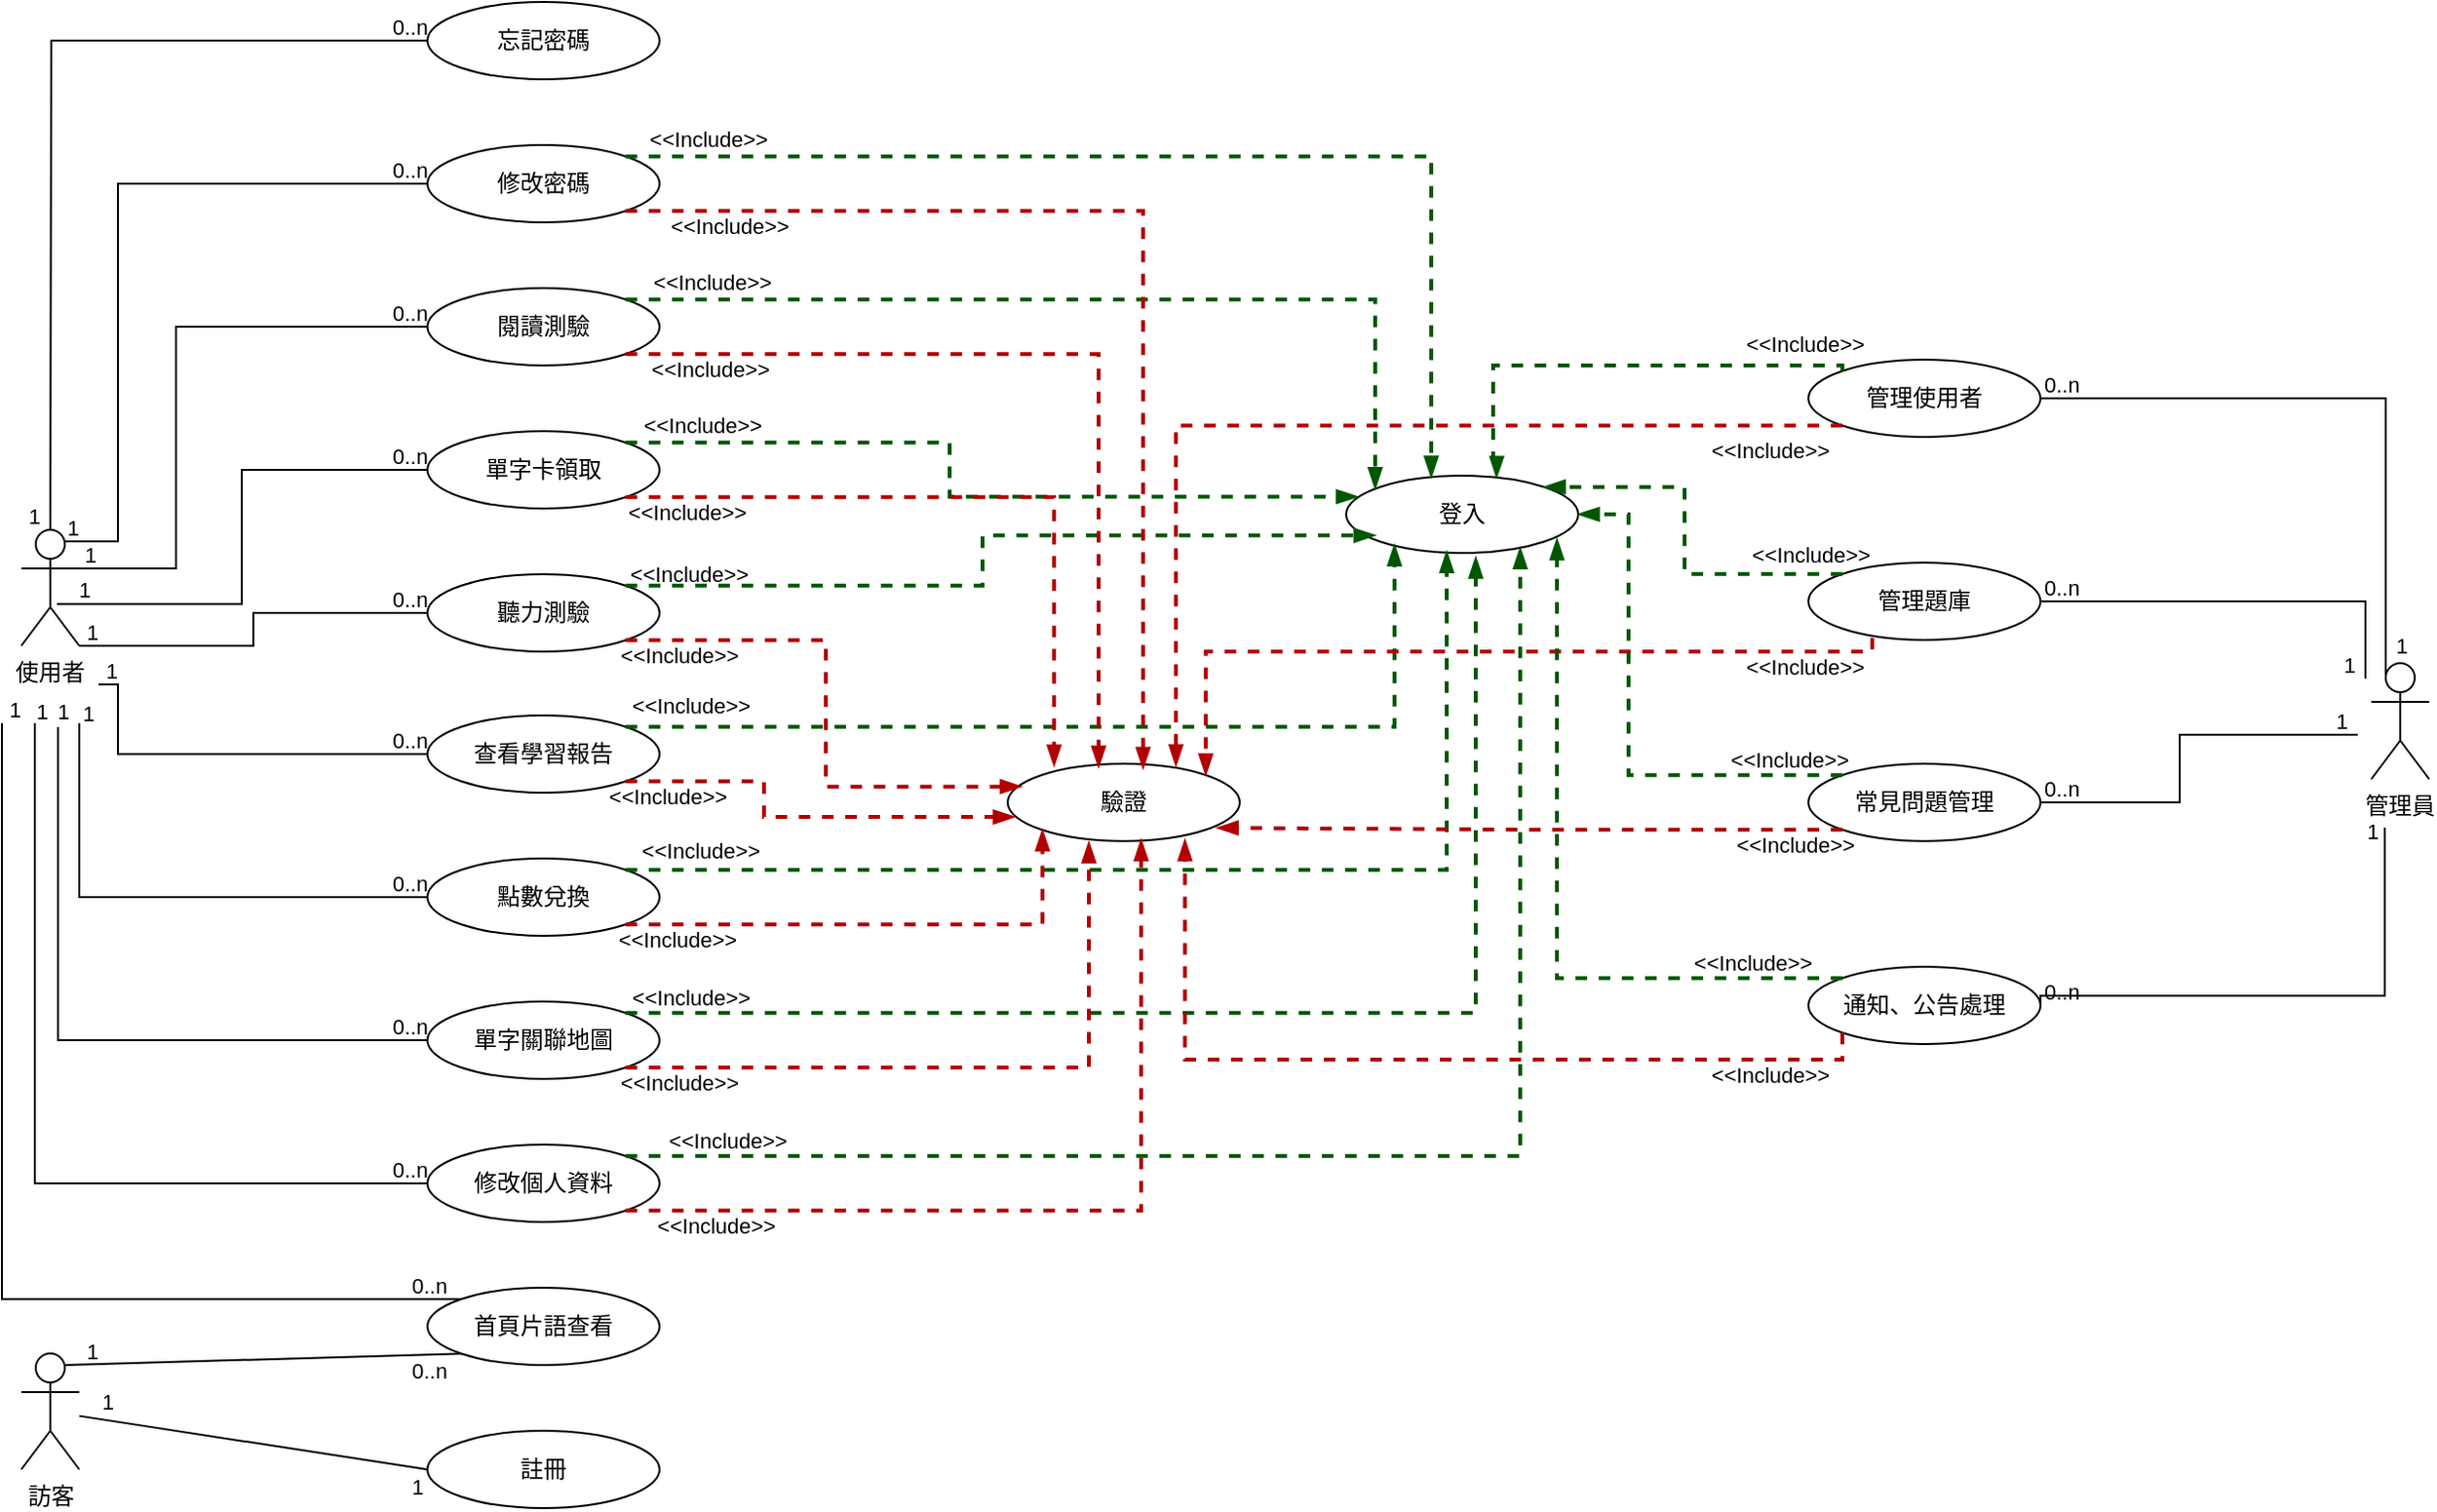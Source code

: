 <mxfile version="26.2.2">
  <diagram name="Use Case Diagram" id="TOEIC_USE_CASE">
    <mxGraphModel dx="40406" dy="23363" grid="0" gridSize="1" guides="1" tooltips="1" connect="1" arrows="1" fold="1" page="0" pageScale="1" pageWidth="827" pageHeight="1169" background="#ffffff" math="0" shadow="0">
      <root>
        <mxCell id="0" />
        <mxCell id="1" parent="0" />
        <mxCell id="e1" style="endArrow=none;" parent="1" edge="1" />
        <mxCell id="e2" style="endArrow=none;" parent="1" edge="1" />
        <mxCell id="e3" style="endArrow=none;" parent="1" edge="1" />
        <mxCell id="e4" style="endArrow=none;" parent="1" edge="1" />
        <mxCell id="e5" style="endArrow=none;" parent="1" edge="1" />
        <mxCell id="e6" style="endArrow=none;" parent="1" edge="1" />
        <mxCell id="e7" style="endArrow=none;" parent="1" edge="1" />
        <mxCell id="e8" style="endArrow=none;" parent="1" edge="1" />
        <mxCell id="e9" style="endArrow=none;" parent="1" edge="1" />
        <mxCell id="e10" style="endArrow=none;" parent="1" edge="1" />
        <mxCell id="e11" style="endArrow=none;" parent="1" edge="1" />
        <mxCell id="Es_Pppde6zORAHawPL5I-13" style="endArrow=none;" parent="1" edge="1" />
        <mxCell id="Es_Pppde6zORAHawPL5I-14" style="endArrow=none;" parent="1" edge="1" />
        <mxCell id="Es_Pppde6zORAHawPL5I-15" style="endArrow=none;" parent="1" edge="1" />
        <mxCell id="Es_Pppde6zORAHawPL5I-16" style="endArrow=none;" parent="1" edge="1" />
        <mxCell id="Es_Pppde6zORAHawPL5I-17" style="endArrow=none;" parent="1" edge="1" />
        <mxCell id="Es_Pppde6zORAHawPL5I-18" style="endArrow=none;" parent="1" edge="1" />
        <mxCell id="Es_Pppde6zORAHawPL5I-19" style="endArrow=none;" parent="1" edge="1" />
        <mxCell id="Es_Pppde6zORAHawPL5I-20" style="endArrow=none;" parent="1" edge="1" />
        <mxCell id="Es_Pppde6zORAHawPL5I-21" style="endArrow=none;" parent="1" edge="1" />
        <mxCell id="Es_Pppde6zORAHawPL5I-22" style="endArrow=none;" parent="1" edge="1" />
        <mxCell id="Es_Pppde6zORAHawPL5I-23" style="endArrow=none;" parent="1" edge="1" />
        <mxCell id="R_YrqIxJv86OX_bvhdCV-13" style="endArrow=none;" parent="1" edge="1" />
        <mxCell id="R_YrqIxJv86OX_bvhdCV-14" style="endArrow=none;" parent="1" edge="1" />
        <mxCell id="R_YrqIxJv86OX_bvhdCV-15" style="endArrow=none;" parent="1" edge="1" />
        <mxCell id="R_YrqIxJv86OX_bvhdCV-16" style="endArrow=none;" parent="1" edge="1" />
        <mxCell id="R_YrqIxJv86OX_bvhdCV-17" style="endArrow=none;" parent="1" edge="1" />
        <mxCell id="R_YrqIxJv86OX_bvhdCV-18" style="endArrow=none;" parent="1" edge="1" />
        <mxCell id="R_YrqIxJv86OX_bvhdCV-19" style="endArrow=none;" parent="1" edge="1" />
        <mxCell id="R_YrqIxJv86OX_bvhdCV-20" style="endArrow=none;" parent="1" edge="1" />
        <mxCell id="R_YrqIxJv86OX_bvhdCV-21" style="endArrow=none;" parent="1" edge="1" />
        <mxCell id="R_YrqIxJv86OX_bvhdCV-22" style="endArrow=none;" parent="1" edge="1" />
        <mxCell id="R_YrqIxJv86OX_bvhdCV-23" style="endArrow=none;" parent="1" edge="1" />
        <mxCell id="R_YrqIxJv86OX_bvhdCV-36" style="endArrow=none;" parent="1" edge="1" />
        <mxCell id="R_YrqIxJv86OX_bvhdCV-37" style="endArrow=none;" parent="1" edge="1" />
        <mxCell id="R_YrqIxJv86OX_bvhdCV-38" style="endArrow=none;" parent="1" edge="1" />
        <mxCell id="R_YrqIxJv86OX_bvhdCV-39" style="endArrow=none;" parent="1" edge="1" />
        <mxCell id="R_YrqIxJv86OX_bvhdCV-40" style="endArrow=none;" parent="1" edge="1" />
        <mxCell id="R_YrqIxJv86OX_bvhdCV-41" style="endArrow=none;" parent="1" edge="1" />
        <mxCell id="R_YrqIxJv86OX_bvhdCV-42" style="endArrow=none;" parent="1" edge="1" />
        <mxCell id="R_YrqIxJv86OX_bvhdCV-43" style="endArrow=none;" parent="1" edge="1" />
        <mxCell id="R_YrqIxJv86OX_bvhdCV-44" style="endArrow=none;" parent="1" edge="1" />
        <mxCell id="R_YrqIxJv86OX_bvhdCV-45" style="endArrow=none;" parent="1" edge="1" />
        <mxCell id="R_YrqIxJv86OX_bvhdCV-46" style="endArrow=none;" parent="1" edge="1" />
        <mxCell id="-FbzT85Cqp1C87Nglcvg-13" style="endArrow=none;" parent="1" edge="1" />
        <mxCell id="-FbzT85Cqp1C87Nglcvg-14" style="endArrow=none;" parent="1" edge="1" />
        <mxCell id="-FbzT85Cqp1C87Nglcvg-15" style="endArrow=none;" parent="1" edge="1" />
        <mxCell id="-FbzT85Cqp1C87Nglcvg-16" style="endArrow=none;" parent="1" edge="1" />
        <mxCell id="-FbzT85Cqp1C87Nglcvg-17" style="endArrow=none;" parent="1" edge="1" />
        <mxCell id="-FbzT85Cqp1C87Nglcvg-18" style="endArrow=none;" parent="1" edge="1" />
        <mxCell id="-FbzT85Cqp1C87Nglcvg-19" style="endArrow=none;" parent="1" edge="1" />
        <mxCell id="-FbzT85Cqp1C87Nglcvg-20" style="endArrow=none;" parent="1" edge="1" />
        <mxCell id="-FbzT85Cqp1C87Nglcvg-21" style="endArrow=none;" parent="1" edge="1" />
        <mxCell id="-FbzT85Cqp1C87Nglcvg-22" style="endArrow=none;" parent="1" edge="1" />
        <mxCell id="-FbzT85Cqp1C87Nglcvg-23" style="endArrow=none;" parent="1" edge="1" />
        <mxCell id="-FbzT85Cqp1C87Nglcvg-36" style="endArrow=none;" parent="1" edge="1" />
        <mxCell id="-FbzT85Cqp1C87Nglcvg-37" style="endArrow=none;" parent="1" edge="1" />
        <mxCell id="-FbzT85Cqp1C87Nglcvg-38" style="endArrow=none;" parent="1" edge="1" />
        <mxCell id="-FbzT85Cqp1C87Nglcvg-39" style="endArrow=none;" parent="1" edge="1" />
        <mxCell id="-FbzT85Cqp1C87Nglcvg-40" style="endArrow=none;" parent="1" edge="1" />
        <mxCell id="-FbzT85Cqp1C87Nglcvg-41" style="endArrow=none;" parent="1" edge="1" />
        <mxCell id="-FbzT85Cqp1C87Nglcvg-42" style="endArrow=none;" parent="1" edge="1" />
        <mxCell id="-FbzT85Cqp1C87Nglcvg-43" style="endArrow=none;" parent="1" edge="1" />
        <mxCell id="-FbzT85Cqp1C87Nglcvg-44" style="endArrow=none;" parent="1" edge="1" />
        <mxCell id="-FbzT85Cqp1C87Nglcvg-45" style="endArrow=none;" parent="1" edge="1" />
        <mxCell id="-FbzT85Cqp1C87Nglcvg-46" style="endArrow=none;" parent="1" edge="1" />
        <mxCell id="-FbzT85Cqp1C87Nglcvg-137" style="endArrow=none;" parent="1" edge="1" />
        <mxCell id="-FbzT85Cqp1C87Nglcvg-138" style="endArrow=none;" parent="1" edge="1" />
        <mxCell id="-FbzT85Cqp1C87Nglcvg-139" style="endArrow=none;" parent="1" edge="1" />
        <mxCell id="-FbzT85Cqp1C87Nglcvg-140" style="endArrow=none;" parent="1" edge="1" />
        <mxCell id="-FbzT85Cqp1C87Nglcvg-141" style="endArrow=none;" parent="1" edge="1" />
        <mxCell id="-FbzT85Cqp1C87Nglcvg-142" style="endArrow=none;" parent="1" edge="1" />
        <mxCell id="-FbzT85Cqp1C87Nglcvg-143" style="endArrow=none;" parent="1" edge="1" />
        <mxCell id="-FbzT85Cqp1C87Nglcvg-144" style="endArrow=none;" parent="1" edge="1" />
        <mxCell id="-FbzT85Cqp1C87Nglcvg-145" style="endArrow=none;" parent="1" edge="1" />
        <mxCell id="-FbzT85Cqp1C87Nglcvg-146" style="endArrow=none;" parent="1" edge="1" />
        <mxCell id="-FbzT85Cqp1C87Nglcvg-147" style="endArrow=none;" parent="1" edge="1" />
        <mxCell id="-FbzT85Cqp1C87Nglcvg-148" value="使用者" style="shape=umlActor;verticalLabelPosition=bottom;verticalAlign=top;" parent="1" vertex="1">
          <mxGeometry x="-10842" y="-5258" width="30" height="60" as="geometry" />
        </mxCell>
        <mxCell id="-FbzT85Cqp1C87Nglcvg-149" value="管理員" style="shape=umlActor;verticalLabelPosition=bottom;verticalAlign=top;" parent="1" vertex="1">
          <mxGeometry x="-9627" y="-5189" width="30" height="60" as="geometry" />
        </mxCell>
        <mxCell id="-FbzT85Cqp1C87Nglcvg-150" value="忘記密碼" style="ellipse;whiteSpace=wrap;html=1;" parent="1" vertex="1">
          <mxGeometry x="-10632" y="-5531" width="120" height="40" as="geometry" />
        </mxCell>
        <mxCell id="-FbzT85Cqp1C87Nglcvg-151" value="修改密碼" style="ellipse;whiteSpace=wrap;html=1;" parent="1" vertex="1">
          <mxGeometry x="-10632" y="-5457" width="120" height="40" as="geometry" />
        </mxCell>
        <mxCell id="-FbzT85Cqp1C87Nglcvg-152" value="閱讀測驗" style="ellipse;whiteSpace=wrap;html=1;" parent="1" vertex="1">
          <mxGeometry x="-10632" y="-5383" width="120" height="40" as="geometry" />
        </mxCell>
        <mxCell id="-FbzT85Cqp1C87Nglcvg-153" value="單字卡領取" style="ellipse;whiteSpace=wrap;html=1;" parent="1" vertex="1">
          <mxGeometry x="-10632" y="-5309" width="120" height="40" as="geometry" />
        </mxCell>
        <mxCell id="-FbzT85Cqp1C87Nglcvg-154" value="聽力測驗" style="ellipse;whiteSpace=wrap;html=1;" parent="1" vertex="1">
          <mxGeometry x="-10632" y="-5235" width="120" height="40" as="geometry" />
        </mxCell>
        <mxCell id="-FbzT85Cqp1C87Nglcvg-155" value="查看學習報告" style="ellipse;whiteSpace=wrap;html=1;" parent="1" vertex="1">
          <mxGeometry x="-10632" y="-5162" width="120" height="40" as="geometry" />
        </mxCell>
        <mxCell id="-FbzT85Cqp1C87Nglcvg-156" value="點數兌換" style="ellipse;whiteSpace=wrap;html=1;" parent="1" vertex="1">
          <mxGeometry x="-10632" y="-5088" width="120" height="40" as="geometry" />
        </mxCell>
        <mxCell id="-FbzT85Cqp1C87Nglcvg-157" value="單字關聯地圖" style="ellipse;whiteSpace=wrap;html=1;" parent="1" vertex="1">
          <mxGeometry x="-10632" y="-5014" width="120" height="40" as="geometry" />
        </mxCell>
        <mxCell id="-FbzT85Cqp1C87Nglcvg-158" value="管理使用者" style="ellipse;whiteSpace=wrap;html=1;" parent="1" vertex="1">
          <mxGeometry x="-9918" y="-5346" width="120" height="40" as="geometry" />
        </mxCell>
        <mxCell id="-FbzT85Cqp1C87Nglcvg-159" value="管理題庫" style="ellipse;whiteSpace=wrap;html=1;" parent="1" vertex="1">
          <mxGeometry x="-9918" y="-5241" width="120" height="40" as="geometry" />
        </mxCell>
        <mxCell id="-FbzT85Cqp1C87Nglcvg-160" style="endArrow=none;" parent="1" source="-FbzT85Cqp1C87Nglcvg-148" target="-FbzT85Cqp1C87Nglcvg-150" edge="1" />
        <mxCell id="-FbzT85Cqp1C87Nglcvg-161" style="endArrow=none;" parent="1" source="-FbzT85Cqp1C87Nglcvg-148" target="-FbzT85Cqp1C87Nglcvg-151" edge="1" />
        <mxCell id="-FbzT85Cqp1C87Nglcvg-162" style="endArrow=none;" parent="1" source="-FbzT85Cqp1C87Nglcvg-148" target="-FbzT85Cqp1C87Nglcvg-152" edge="1" />
        <mxCell id="-FbzT85Cqp1C87Nglcvg-163" style="endArrow=none;" parent="1" source="-FbzT85Cqp1C87Nglcvg-148" target="-FbzT85Cqp1C87Nglcvg-153" edge="1" />
        <mxCell id="-FbzT85Cqp1C87Nglcvg-164" style="endArrow=none;" parent="1" source="-FbzT85Cqp1C87Nglcvg-148" target="-FbzT85Cqp1C87Nglcvg-154" edge="1" />
        <mxCell id="-FbzT85Cqp1C87Nglcvg-165" style="endArrow=none;" parent="1" source="-FbzT85Cqp1C87Nglcvg-148" target="-FbzT85Cqp1C87Nglcvg-155" edge="1" />
        <mxCell id="-FbzT85Cqp1C87Nglcvg-166" style="endArrow=none;" parent="1" source="-FbzT85Cqp1C87Nglcvg-148" target="-FbzT85Cqp1C87Nglcvg-156" edge="1" />
        <mxCell id="-FbzT85Cqp1C87Nglcvg-167" style="endArrow=none;" parent="1" source="-FbzT85Cqp1C87Nglcvg-148" target="-FbzT85Cqp1C87Nglcvg-157" edge="1" />
        <mxCell id="-FbzT85Cqp1C87Nglcvg-168" style="endArrow=none;" parent="1" source="-FbzT85Cqp1C87Nglcvg-149" target="-FbzT85Cqp1C87Nglcvg-151" edge="1" />
        <mxCell id="-FbzT85Cqp1C87Nglcvg-169" style="endArrow=none;" parent="1" source="-FbzT85Cqp1C87Nglcvg-149" target="-FbzT85Cqp1C87Nglcvg-158" edge="1" />
        <mxCell id="-FbzT85Cqp1C87Nglcvg-170" style="endArrow=none;" parent="1" source="-FbzT85Cqp1C87Nglcvg-149" target="-FbzT85Cqp1C87Nglcvg-159" edge="1" />
        <mxCell id="-FbzT85Cqp1C87Nglcvg-171" value="" style="endArrow=none;html=1;endSize=12;startArrow=none;startSize=14;startFill=0;edgeStyle=orthogonalEdgeStyle;rounded=0;entryX=0.5;entryY=0;entryDx=0;entryDy=0;entryPerimeter=0;exitX=0;exitY=0.5;exitDx=0;exitDy=0;align=center;" parent="1" source="-FbzT85Cqp1C87Nglcvg-150" edge="1">
          <mxGeometry relative="1" as="geometry">
            <mxPoint x="-10642" y="-5388" as="sourcePoint" />
            <mxPoint x="-10827" y="-5258" as="targetPoint" />
          </mxGeometry>
        </mxCell>
        <mxCell id="-FbzT85Cqp1C87Nglcvg-172" value="0..n" style="edgeLabel;resizable=0;html=1;align=left;verticalAlign=top;labelBackgroundColor=none;" parent="-FbzT85Cqp1C87Nglcvg-171" connectable="0" vertex="1">
          <mxGeometry x="-1" relative="1" as="geometry">
            <mxPoint x="-20" y="-20" as="offset" />
          </mxGeometry>
        </mxCell>
        <mxCell id="-FbzT85Cqp1C87Nglcvg-173" value="1" style="edgeLabel;resizable=0;html=1;align=right;verticalAlign=top;labelBackgroundColor=none;" parent="-FbzT85Cqp1C87Nglcvg-171" connectable="0" vertex="1">
          <mxGeometry x="1" relative="1" as="geometry">
            <mxPoint x="-5" y="-20" as="offset" />
          </mxGeometry>
        </mxCell>
        <mxCell id="-FbzT85Cqp1C87Nglcvg-174" value="" style="endArrow=none;html=1;endSize=12;startArrow=none;startSize=14;startFill=0;rounded=0;exitX=0;exitY=0.5;exitDx=0;exitDy=0;align=center;entryX=0.75;entryY=0.1;entryDx=0;entryDy=0;entryPerimeter=0;edgeStyle=elbowEdgeStyle;" parent="1" source="-FbzT85Cqp1C87Nglcvg-151" target="-FbzT85Cqp1C87Nglcvg-148" edge="1">
          <mxGeometry relative="1" as="geometry">
            <mxPoint x="-10642" y="-5328" as="sourcePoint" />
            <mxPoint x="-10802" y="-5238" as="targetPoint" />
            <Array as="points">
              <mxPoint x="-10792" y="-5378" />
            </Array>
          </mxGeometry>
        </mxCell>
        <mxCell id="-FbzT85Cqp1C87Nglcvg-175" value="0..n" style="edgeLabel;resizable=0;html=1;align=left;verticalAlign=top;labelBackgroundColor=none;" parent="-FbzT85Cqp1C87Nglcvg-174" connectable="0" vertex="1">
          <mxGeometry x="-1" relative="1" as="geometry">
            <mxPoint x="-20" y="-20" as="offset" />
          </mxGeometry>
        </mxCell>
        <mxCell id="-FbzT85Cqp1C87Nglcvg-176" value="1" style="edgeLabel;resizable=0;html=1;align=right;verticalAlign=top;labelBackgroundColor=none;" parent="-FbzT85Cqp1C87Nglcvg-174" connectable="0" vertex="1">
          <mxGeometry x="1" relative="1" as="geometry">
            <mxPoint x="8" y="-20" as="offset" />
          </mxGeometry>
        </mxCell>
        <mxCell id="-FbzT85Cqp1C87Nglcvg-177" value="" style="endArrow=none;html=1;endSize=12;startArrow=none;startSize=14;startFill=0;edgeStyle=elbowEdgeStyle;rounded=0;exitX=0;exitY=0.5;exitDx=0;exitDy=0;align=center;entryX=1;entryY=0.333;entryDx=0;entryDy=0;entryPerimeter=0;" parent="1" source="-FbzT85Cqp1C87Nglcvg-152" target="-FbzT85Cqp1C87Nglcvg-148" edge="1">
          <mxGeometry relative="1" as="geometry">
            <mxPoint x="-10642" y="-5268" as="sourcePoint" />
            <mxPoint x="-10812" y="-5242" as="targetPoint" />
            <Array as="points">
              <mxPoint x="-10762" y="-5288" />
            </Array>
          </mxGeometry>
        </mxCell>
        <mxCell id="-FbzT85Cqp1C87Nglcvg-178" value="0..n" style="edgeLabel;resizable=0;html=1;align=left;verticalAlign=top;labelBackgroundColor=none;" parent="-FbzT85Cqp1C87Nglcvg-177" connectable="0" vertex="1">
          <mxGeometry x="-1" relative="1" as="geometry">
            <mxPoint x="-20" y="-20" as="offset" />
          </mxGeometry>
        </mxCell>
        <mxCell id="-FbzT85Cqp1C87Nglcvg-179" value="1" style="edgeLabel;resizable=0;html=1;align=right;verticalAlign=top;labelBackgroundColor=none;" parent="-FbzT85Cqp1C87Nglcvg-177" connectable="0" vertex="1">
          <mxGeometry x="1" relative="1" as="geometry">
            <mxPoint x="10" y="-20" as="offset" />
          </mxGeometry>
        </mxCell>
        <mxCell id="-FbzT85Cqp1C87Nglcvg-180" value="" style="endArrow=none;html=1;endSize=12;startArrow=none;startSize=14;startFill=0;rounded=0;exitX=0;exitY=0.5;exitDx=0;exitDy=0;align=center;edgeStyle=elbowEdgeStyle;entryX=0.614;entryY=0.64;entryDx=0;entryDy=0;entryPerimeter=0;" parent="1" source="-FbzT85Cqp1C87Nglcvg-153" target="-FbzT85Cqp1C87Nglcvg-148" edge="1">
          <mxGeometry relative="1" as="geometry">
            <mxPoint x="-10642" y="-5208" as="sourcePoint" />
            <mxPoint x="-10819" y="-5132" as="targetPoint" />
          </mxGeometry>
        </mxCell>
        <mxCell id="-FbzT85Cqp1C87Nglcvg-181" value="0..n" style="edgeLabel;resizable=0;html=1;align=left;verticalAlign=top;labelBackgroundColor=none;" parent="-FbzT85Cqp1C87Nglcvg-180" connectable="0" vertex="1">
          <mxGeometry x="-1" relative="1" as="geometry">
            <mxPoint x="-20" y="-20" as="offset" />
          </mxGeometry>
        </mxCell>
        <mxCell id="-FbzT85Cqp1C87Nglcvg-182" value="1" style="edgeLabel;resizable=0;html=1;align=right;verticalAlign=top;labelBackgroundColor=none;" parent="-FbzT85Cqp1C87Nglcvg-180" connectable="0" vertex="1">
          <mxGeometry x="1" relative="1" as="geometry">
            <mxPoint x="18" y="-20" as="offset" />
          </mxGeometry>
        </mxCell>
        <mxCell id="-FbzT85Cqp1C87Nglcvg-183" value="" style="endArrow=none;html=1;endSize=12;startArrow=none;startSize=14;startFill=0;rounded=0;exitX=0;exitY=0.5;exitDx=0;exitDy=0;align=center;edgeStyle=elbowEdgeStyle;entryX=1;entryY=1;entryDx=0;entryDy=0;entryPerimeter=0;" parent="1" source="-FbzT85Cqp1C87Nglcvg-154" target="-FbzT85Cqp1C87Nglcvg-148" edge="1">
          <mxGeometry relative="1" as="geometry">
            <mxPoint x="-10642" y="-5148" as="sourcePoint" />
            <mxPoint x="-10812" y="-5147" as="targetPoint" />
          </mxGeometry>
        </mxCell>
        <mxCell id="-FbzT85Cqp1C87Nglcvg-184" value="0..n" style="edgeLabel;resizable=0;html=1;align=left;verticalAlign=top;labelBackgroundColor=none;" parent="-FbzT85Cqp1C87Nglcvg-183" connectable="0" vertex="1">
          <mxGeometry x="-1" relative="1" as="geometry">
            <mxPoint x="-20" y="-20" as="offset" />
          </mxGeometry>
        </mxCell>
        <mxCell id="-FbzT85Cqp1C87Nglcvg-185" value="1" style="edgeLabel;resizable=0;html=1;align=right;verticalAlign=top;labelBackgroundColor=none;" parent="-FbzT85Cqp1C87Nglcvg-183" connectable="0" vertex="1">
          <mxGeometry x="1" relative="1" as="geometry">
            <mxPoint x="10" y="-20" as="offset" />
          </mxGeometry>
        </mxCell>
        <mxCell id="-FbzT85Cqp1C87Nglcvg-186" value="" style="endArrow=none;html=1;endSize=12;startArrow=none;startSize=14;startFill=0;rounded=0;align=center;edgeStyle=elbowEdgeStyle;exitX=0;exitY=0.5;exitDx=0;exitDy=0;" parent="1" source="-FbzT85Cqp1C87Nglcvg-155" edge="1">
          <mxGeometry relative="1" as="geometry">
            <mxPoint x="-10632" y="-5127.98" as="sourcePoint" />
            <mxPoint x="-10802" y="-5178" as="targetPoint" />
            <Array as="points">
              <mxPoint x="-10792" y="-5168" />
            </Array>
          </mxGeometry>
        </mxCell>
        <mxCell id="-FbzT85Cqp1C87Nglcvg-187" value="0..n" style="edgeLabel;resizable=0;html=1;align=left;verticalAlign=top;labelBackgroundColor=none;" parent="-FbzT85Cqp1C87Nglcvg-186" connectable="0" vertex="1">
          <mxGeometry x="-1" relative="1" as="geometry">
            <mxPoint x="-20" y="-20" as="offset" />
          </mxGeometry>
        </mxCell>
        <mxCell id="-FbzT85Cqp1C87Nglcvg-188" value="1" style="edgeLabel;resizable=0;html=1;align=right;verticalAlign=top;labelBackgroundColor=none;" parent="-FbzT85Cqp1C87Nglcvg-186" connectable="0" vertex="1">
          <mxGeometry x="1" relative="1" as="geometry">
            <mxPoint x="10" y="-20" as="offset" />
          </mxGeometry>
        </mxCell>
        <mxCell id="-FbzT85Cqp1C87Nglcvg-189" value="" style="endArrow=none;html=1;endSize=12;startArrow=none;startSize=14;startFill=0;rounded=0;align=center;edgeStyle=elbowEdgeStyle;exitX=0;exitY=0.5;exitDx=0;exitDy=0;" parent="1" source="-FbzT85Cqp1C87Nglcvg-156" edge="1">
          <mxGeometry relative="1" as="geometry">
            <mxPoint x="-10632" y="-5078" as="sourcePoint" />
            <mxPoint x="-10812" y="-5158" as="targetPoint" />
            <Array as="points">
              <mxPoint x="-10812" y="-5118" />
              <mxPoint x="-10802" y="-5118" />
            </Array>
          </mxGeometry>
        </mxCell>
        <mxCell id="-FbzT85Cqp1C87Nglcvg-190" value="0..n" style="edgeLabel;resizable=0;html=1;align=left;verticalAlign=top;labelBackgroundColor=none;" parent="-FbzT85Cqp1C87Nglcvg-189" connectable="0" vertex="1">
          <mxGeometry x="-1" relative="1" as="geometry">
            <mxPoint x="-20" y="-20" as="offset" />
          </mxGeometry>
        </mxCell>
        <mxCell id="-FbzT85Cqp1C87Nglcvg-191" value="1" style="edgeLabel;resizable=0;html=1;align=right;verticalAlign=top;labelBackgroundColor=none;" parent="-FbzT85Cqp1C87Nglcvg-189" connectable="0" vertex="1">
          <mxGeometry x="1" relative="1" as="geometry">
            <mxPoint x="8" y="-18" as="offset" />
          </mxGeometry>
        </mxCell>
        <mxCell id="-FbzT85Cqp1C87Nglcvg-192" value="" style="endArrow=none;html=1;endSize=12;startArrow=none;startSize=14;startFill=0;rounded=0;align=center;edgeStyle=elbowEdgeStyle;exitX=0;exitY=0.5;exitDx=0;exitDy=0;" parent="1" source="-FbzT85Cqp1C87Nglcvg-157" edge="1">
          <mxGeometry relative="1" as="geometry">
            <mxPoint x="-10632" y="-5018" as="sourcePoint" />
            <mxPoint x="-10823" y="-5156" as="targetPoint" />
            <Array as="points">
              <mxPoint x="-10823" y="-4995" />
            </Array>
          </mxGeometry>
        </mxCell>
        <mxCell id="-FbzT85Cqp1C87Nglcvg-193" value="0..n" style="edgeLabel;resizable=0;html=1;align=left;verticalAlign=top;labelBackgroundColor=none;" parent="-FbzT85Cqp1C87Nglcvg-192" connectable="0" vertex="1">
          <mxGeometry x="-1" relative="1" as="geometry">
            <mxPoint x="-20" y="-20" as="offset" />
          </mxGeometry>
        </mxCell>
        <mxCell id="-FbzT85Cqp1C87Nglcvg-194" value="1" style="edgeLabel;resizable=0;html=1;align=right;verticalAlign=top;labelBackgroundColor=none;" parent="-FbzT85Cqp1C87Nglcvg-192" connectable="0" vertex="1">
          <mxGeometry x="1" relative="1" as="geometry">
            <mxPoint x="6" y="-21" as="offset" />
          </mxGeometry>
        </mxCell>
        <mxCell id="-FbzT85Cqp1C87Nglcvg-195" value="訪客" style="shape=umlActor;verticalLabelPosition=bottom;verticalAlign=top;html=1;outlineConnect=0;" parent="1" vertex="1">
          <mxGeometry x="-10842" y="-4832" width="30" height="60" as="geometry" />
        </mxCell>
        <mxCell id="-FbzT85Cqp1C87Nglcvg-196" value="首頁片語查看" style="ellipse;whiteSpace=wrap;html=1;" parent="1" vertex="1">
          <mxGeometry x="-10632" y="-4866" width="120" height="40" as="geometry" />
        </mxCell>
        <mxCell id="-FbzT85Cqp1C87Nglcvg-197" value="" style="endArrow=none;html=1;endSize=12;startArrow=none;startSize=14;startFill=0;rounded=0;exitX=0;exitY=1;exitDx=0;exitDy=0;align=center;entryX=0.75;entryY=0.1;entryDx=0;entryDy=0;entryPerimeter=0;" parent="1" source="-FbzT85Cqp1C87Nglcvg-196" target="-FbzT85Cqp1C87Nglcvg-195" edge="1">
          <mxGeometry relative="1" as="geometry">
            <mxPoint x="-10632" y="-4958" as="sourcePoint" />
            <mxPoint x="-10824" y="-4920" as="targetPoint" />
          </mxGeometry>
        </mxCell>
        <mxCell id="-FbzT85Cqp1C87Nglcvg-198" value="0..n" style="edgeLabel;resizable=0;html=1;align=left;verticalAlign=top;labelBackgroundColor=none;" parent="-FbzT85Cqp1C87Nglcvg-197" connectable="0" vertex="1">
          <mxGeometry x="-1" relative="1" as="geometry">
            <mxPoint x="-28" y="-4" as="offset" />
          </mxGeometry>
        </mxCell>
        <mxCell id="-FbzT85Cqp1C87Nglcvg-199" value="1" style="edgeLabel;resizable=0;html=1;align=right;verticalAlign=top;labelBackgroundColor=none;" parent="-FbzT85Cqp1C87Nglcvg-197" connectable="0" vertex="1">
          <mxGeometry x="1" relative="1" as="geometry">
            <mxPoint x="18" y="-20" as="offset" />
          </mxGeometry>
        </mxCell>
        <mxCell id="-FbzT85Cqp1C87Nglcvg-200" value="註冊" style="ellipse;whiteSpace=wrap;html=1;" parent="1" vertex="1">
          <mxGeometry x="-10632" y="-4792" width="120" height="40" as="geometry" />
        </mxCell>
        <mxCell id="-FbzT85Cqp1C87Nglcvg-201" value="" style="endArrow=none;html=1;endSize=12;startArrow=none;startSize=14;startFill=0;rounded=0;align=center;edgeStyle=elbowEdgeStyle;exitX=0;exitY=0;exitDx=0;exitDy=0;" parent="1" source="-FbzT85Cqp1C87Nglcvg-196" edge="1">
          <mxGeometry relative="1" as="geometry">
            <mxPoint x="-10632" y="-4998" as="sourcePoint" />
            <mxPoint x="-10852" y="-5158" as="targetPoint" />
            <Array as="points">
              <mxPoint x="-10852" y="-4998" />
            </Array>
          </mxGeometry>
        </mxCell>
        <mxCell id="-FbzT85Cqp1C87Nglcvg-202" value="0..n" style="edgeLabel;resizable=0;html=1;align=left;verticalAlign=top;labelBackgroundColor=none;" parent="-FbzT85Cqp1C87Nglcvg-201" connectable="0" vertex="1">
          <mxGeometry x="-1" relative="1" as="geometry">
            <mxPoint x="-28" y="-20" as="offset" />
          </mxGeometry>
        </mxCell>
        <mxCell id="-FbzT85Cqp1C87Nglcvg-203" value="1" style="edgeLabel;resizable=0;html=1;align=right;verticalAlign=top;labelBackgroundColor=none;" parent="-FbzT85Cqp1C87Nglcvg-201" connectable="0" vertex="1">
          <mxGeometry x="1" relative="1" as="geometry">
            <mxPoint x="10" y="-20" as="offset" />
          </mxGeometry>
        </mxCell>
        <mxCell id="-FbzT85Cqp1C87Nglcvg-204" value="" style="endArrow=none;html=1;endSize=12;startArrow=none;startSize=14;startFill=0;rounded=0;exitX=0;exitY=0.5;exitDx=0;exitDy=0;align=center;" parent="1" source="-FbzT85Cqp1C87Nglcvg-200" target="-FbzT85Cqp1C87Nglcvg-195" edge="1">
          <mxGeometry relative="1" as="geometry">
            <mxPoint x="-10616" y="-4858" as="sourcePoint" />
            <mxPoint x="-10822" y="-4845" as="targetPoint" />
          </mxGeometry>
        </mxCell>
        <mxCell id="-FbzT85Cqp1C87Nglcvg-205" value="1" style="edgeLabel;resizable=0;html=1;align=left;verticalAlign=top;labelBackgroundColor=none;" parent="-FbzT85Cqp1C87Nglcvg-204" connectable="0" vertex="1">
          <mxGeometry x="-1" relative="1" as="geometry">
            <mxPoint x="-10" y="-4" as="offset" />
          </mxGeometry>
        </mxCell>
        <mxCell id="-FbzT85Cqp1C87Nglcvg-206" value="1" style="edgeLabel;resizable=0;html=1;align=right;verticalAlign=top;labelBackgroundColor=none;" parent="-FbzT85Cqp1C87Nglcvg-204" connectable="0" vertex="1">
          <mxGeometry x="1" relative="1" as="geometry">
            <mxPoint x="18" y="-20" as="offset" />
          </mxGeometry>
        </mxCell>
        <mxCell id="-FbzT85Cqp1C87Nglcvg-207" value="" style="endArrow=none;html=1;endSize=12;startArrow=none;startSize=14;startFill=0;edgeStyle=orthogonalEdgeStyle;rounded=0;align=center;entryX=0.25;entryY=0.1;entryDx=0;entryDy=0;entryPerimeter=0;" parent="1" source="-FbzT85Cqp1C87Nglcvg-158" target="-FbzT85Cqp1C87Nglcvg-149" edge="1">
          <mxGeometry relative="1" as="geometry">
            <mxPoint x="-9698" y="-5375" as="sourcePoint" />
            <mxPoint x="-9893" y="-5185" as="targetPoint" />
          </mxGeometry>
        </mxCell>
        <mxCell id="-FbzT85Cqp1C87Nglcvg-208" value="0..n" style="edgeLabel;resizable=0;html=1;align=left;verticalAlign=top;labelBackgroundColor=none;" parent="-FbzT85Cqp1C87Nglcvg-207" connectable="0" vertex="1">
          <mxGeometry x="-1" relative="1" as="geometry">
            <mxPoint y="-20" as="offset" />
          </mxGeometry>
        </mxCell>
        <mxCell id="-FbzT85Cqp1C87Nglcvg-209" value="1" style="edgeLabel;resizable=0;html=1;align=right;verticalAlign=top;labelBackgroundColor=none;" parent="-FbzT85Cqp1C87Nglcvg-207" connectable="0" vertex="1">
          <mxGeometry x="1" relative="1" as="geometry">
            <mxPoint x="12" y="-28" as="offset" />
          </mxGeometry>
        </mxCell>
        <mxCell id="-FbzT85Cqp1C87Nglcvg-210" value="" style="endArrow=none;html=1;endSize=12;startArrow=none;startSize=14;startFill=0;edgeStyle=orthogonalEdgeStyle;rounded=0;align=center;exitX=1;exitY=0.5;exitDx=0;exitDy=0;" parent="1" source="-FbzT85Cqp1C87Nglcvg-159" edge="1">
          <mxGeometry relative="1" as="geometry">
            <mxPoint x="-9818" y="-5148" as="sourcePoint" />
            <mxPoint x="-9630" y="-5181" as="targetPoint" />
            <Array as="points">
              <mxPoint x="-9630" y="-5221" />
            </Array>
          </mxGeometry>
        </mxCell>
        <mxCell id="-FbzT85Cqp1C87Nglcvg-211" value="0..n" style="edgeLabel;resizable=0;html=1;align=left;verticalAlign=top;labelBackgroundColor=none;" parent="-FbzT85Cqp1C87Nglcvg-210" connectable="0" vertex="1">
          <mxGeometry x="-1" relative="1" as="geometry">
            <mxPoint y="-20" as="offset" />
          </mxGeometry>
        </mxCell>
        <mxCell id="-FbzT85Cqp1C87Nglcvg-212" value="1" style="edgeLabel;resizable=0;html=1;align=right;verticalAlign=top;labelBackgroundColor=none;" parent="-FbzT85Cqp1C87Nglcvg-210" connectable="0" vertex="1">
          <mxGeometry x="1" relative="1" as="geometry">
            <mxPoint x="-5" y="-20" as="offset" />
          </mxGeometry>
        </mxCell>
        <mxCell id="-FbzT85Cqp1C87Nglcvg-213" value="登入" style="ellipse;whiteSpace=wrap;html=1;" parent="1" vertex="1">
          <mxGeometry x="-10157" y="-5286" width="120" height="40" as="geometry" />
        </mxCell>
        <mxCell id="-FbzT85Cqp1C87Nglcvg-214" value="驗證" style="ellipse;whiteSpace=wrap;html=1;" parent="1" vertex="1">
          <mxGeometry x="-10332" y="-5137" width="120" height="40" as="geometry" />
        </mxCell>
        <mxCell id="-FbzT85Cqp1C87Nglcvg-215" value="" style="endArrow=blockThin;dashed=1;html=1;rounded=0;exitX=1;exitY=0;exitDx=0;exitDy=0;entryX=0.36;entryY=0.021;entryDx=0;entryDy=0;edgeStyle=elbowEdgeStyle;fillColor=#008a00;strokeColor=#005700;strokeWidth=2;endFill=1;entryPerimeter=0;" parent="1" source="-FbzT85Cqp1C87Nglcvg-151" target="-FbzT85Cqp1C87Nglcvg-213" edge="1">
          <mxGeometry width="50" height="50" relative="1" as="geometry">
            <mxPoint x="-10512" y="-5382" as="sourcePoint" />
            <mxPoint x="-10123" y="-5215" as="targetPoint" />
            <Array as="points">
              <mxPoint x="-10113" y="-5358" />
            </Array>
          </mxGeometry>
        </mxCell>
        <mxCell id="-FbzT85Cqp1C87Nglcvg-216" value="&amp;lt;&amp;lt;Include&amp;gt;&amp;gt;" style="edgeLabel;html=1;align=center;verticalAlign=middle;resizable=0;points=[];labelBackgroundColor=none;" parent="-FbzT85Cqp1C87Nglcvg-215" vertex="1" connectable="0">
          <mxGeometry x="-0.629" y="6" relative="1" as="geometry">
            <mxPoint x="-66" y="-3" as="offset" />
          </mxGeometry>
        </mxCell>
        <mxCell id="-FbzT85Cqp1C87Nglcvg-217" value="" style="endArrow=blockThin;dashed=1;html=1;rounded=0;exitX=1;exitY=0;exitDx=0;exitDy=0;edgeStyle=elbowEdgeStyle;fillColor=#008a00;strokeColor=#005700;strokeWidth=2;endFill=1;" parent="1" source="-FbzT85Cqp1C87Nglcvg-152" target="-FbzT85Cqp1C87Nglcvg-213" edge="1">
          <mxGeometry width="50" height="50" relative="1" as="geometry">
            <mxPoint x="-10512" y="-5318" as="sourcePoint" />
            <mxPoint x="-10144" y="-5283" as="targetPoint" />
            <Array as="points">
              <mxPoint x="-10142" y="-5318" />
            </Array>
          </mxGeometry>
        </mxCell>
        <mxCell id="-FbzT85Cqp1C87Nglcvg-218" value="&amp;lt;&amp;lt;Include&amp;gt;&amp;gt;" style="edgeLabel;html=1;align=center;verticalAlign=middle;resizable=0;points=[];labelBackgroundColor=none;" parent="-FbzT85Cqp1C87Nglcvg-217" vertex="1" connectable="0">
          <mxGeometry x="-0.629" y="6" relative="1" as="geometry">
            <mxPoint x="-46" y="-3" as="offset" />
          </mxGeometry>
        </mxCell>
        <mxCell id="-FbzT85Cqp1C87Nglcvg-219" value="" style="endArrow=blockThin;dashed=1;html=1;rounded=0;exitX=1;exitY=0;exitDx=0;exitDy=0;entryX=0.049;entryY=0.272;entryDx=0;entryDy=0;edgeStyle=elbowEdgeStyle;fillColor=#008a00;strokeColor=#005700;strokeWidth=2;endFill=1;entryPerimeter=0;" parent="1" source="-FbzT85Cqp1C87Nglcvg-153" target="-FbzT85Cqp1C87Nglcvg-213" edge="1">
          <mxGeometry width="50" height="50" relative="1" as="geometry">
            <mxPoint x="-10512" y="-5258" as="sourcePoint" />
            <mxPoint x="-10123" y="-5091" as="targetPoint" />
            <Array as="points">
              <mxPoint x="-10362" y="-5278" />
            </Array>
          </mxGeometry>
        </mxCell>
        <mxCell id="-FbzT85Cqp1C87Nglcvg-220" value="&amp;lt;&amp;lt;Include&amp;gt;&amp;gt;" style="edgeLabel;html=1;align=center;verticalAlign=middle;resizable=0;points=[];labelBackgroundColor=none;" parent="-FbzT85Cqp1C87Nglcvg-219" vertex="1" connectable="0">
          <mxGeometry x="-0.629" y="6" relative="1" as="geometry">
            <mxPoint x="-36" y="-3" as="offset" />
          </mxGeometry>
        </mxCell>
        <mxCell id="-FbzT85Cqp1C87Nglcvg-221" value="" style="endArrow=blockThin;dashed=1;html=1;rounded=0;exitX=1;exitY=0;exitDx=0;exitDy=0;entryX=0.125;entryY=0.773;entryDx=0;entryDy=0;edgeStyle=elbowEdgeStyle;fillColor=#008a00;strokeColor=#005700;strokeWidth=2;endFill=1;entryPerimeter=0;" parent="1" source="-FbzT85Cqp1C87Nglcvg-154" target="-FbzT85Cqp1C87Nglcvg-213" edge="1">
          <mxGeometry width="50" height="50" relative="1" as="geometry">
            <mxPoint x="-10502" y="-5190.5" as="sourcePoint" />
            <mxPoint x="-10131" y="-5199.5" as="targetPoint" />
            <Array as="points">
              <mxPoint x="-10345" y="-5227" />
            </Array>
          </mxGeometry>
        </mxCell>
        <mxCell id="-FbzT85Cqp1C87Nglcvg-222" value="&amp;lt;&amp;lt;Include&amp;gt;&amp;gt;" style="edgeLabel;html=1;align=center;verticalAlign=middle;resizable=0;points=[];labelBackgroundColor=none;" parent="-FbzT85Cqp1C87Nglcvg-221" vertex="1" connectable="0">
          <mxGeometry x="-0.629" y="6" relative="1" as="geometry">
            <mxPoint x="-44" as="offset" />
          </mxGeometry>
        </mxCell>
        <mxCell id="-FbzT85Cqp1C87Nglcvg-223" value="" style="endArrow=blockThin;dashed=1;html=1;rounded=0;exitX=1;exitY=0;exitDx=0;exitDy=0;edgeStyle=elbowEdgeStyle;fillColor=#008a00;strokeColor=#005700;strokeWidth=2;endFill=1;entryX=0.21;entryY=0.893;entryDx=0;entryDy=0;entryPerimeter=0;" parent="1" source="-FbzT85Cqp1C87Nglcvg-155" target="-FbzT85Cqp1C87Nglcvg-213" edge="1">
          <mxGeometry width="50" height="50" relative="1" as="geometry">
            <mxPoint x="-10512" y="-5126.5" as="sourcePoint" />
            <mxPoint x="-10132" y="-5258" as="targetPoint" />
            <Array as="points">
              <mxPoint x="-10132" y="-5198" />
              <mxPoint x="-10202" y="-5258" />
            </Array>
          </mxGeometry>
        </mxCell>
        <mxCell id="-FbzT85Cqp1C87Nglcvg-224" value="&amp;lt;&amp;lt;Include&amp;gt;&amp;gt;" style="edgeLabel;html=1;align=center;verticalAlign=middle;resizable=0;points=[];labelBackgroundColor=none;" parent="-FbzT85Cqp1C87Nglcvg-223" vertex="1" connectable="0">
          <mxGeometry x="-0.629" y="6" relative="1" as="geometry">
            <mxPoint x="-58" y="-5" as="offset" />
          </mxGeometry>
        </mxCell>
        <mxCell id="-FbzT85Cqp1C87Nglcvg-225" value="" style="endArrow=blockThin;dashed=1;html=1;rounded=0;exitX=1;exitY=0;exitDx=0;exitDy=0;entryX=0.44;entryY=0.981;entryDx=0;entryDy=0;edgeStyle=elbowEdgeStyle;fillColor=#008a00;strokeColor=#005700;strokeWidth=2;endFill=1;entryPerimeter=0;" parent="1" source="-FbzT85Cqp1C87Nglcvg-156" target="-FbzT85Cqp1C87Nglcvg-213" edge="1">
          <mxGeometry width="50" height="50" relative="1" as="geometry">
            <mxPoint x="-10512" y="-5056" as="sourcePoint" />
            <mxPoint x="-10141" y="-5065" as="targetPoint" />
            <Array as="points">
              <mxPoint x="-10105" y="-5158" />
            </Array>
          </mxGeometry>
        </mxCell>
        <mxCell id="-FbzT85Cqp1C87Nglcvg-226" value="&amp;lt;&amp;lt;Include&amp;gt;&amp;gt;" style="edgeLabel;html=1;align=center;verticalAlign=middle;resizable=0;points=[];labelBackgroundColor=none;" parent="-FbzT85Cqp1C87Nglcvg-225" vertex="1" connectable="0">
          <mxGeometry x="-0.629" y="6" relative="1" as="geometry">
            <mxPoint x="-71" y="-4" as="offset" />
          </mxGeometry>
        </mxCell>
        <mxCell id="-FbzT85Cqp1C87Nglcvg-227" value="" style="endArrow=blockThin;dashed=1;html=1;rounded=0;exitX=1;exitY=0;exitDx=0;exitDy=0;edgeStyle=elbowEdgeStyle;fillColor=#008a00;strokeColor=#005700;strokeWidth=2;endFill=1;entryX=0.562;entryY=1.053;entryDx=0;entryDy=0;entryPerimeter=0;" parent="1" source="-FbzT85Cqp1C87Nglcvg-157" target="-FbzT85Cqp1C87Nglcvg-213" edge="1">
          <mxGeometry width="50" height="50" relative="1" as="geometry">
            <mxPoint x="-10490" y="-4989" as="sourcePoint" />
            <mxPoint x="-10090" y="-5261" as="targetPoint" />
            <Array as="points">
              <mxPoint x="-10090" y="-5128" />
            </Array>
          </mxGeometry>
        </mxCell>
        <mxCell id="-FbzT85Cqp1C87Nglcvg-228" value="&amp;lt;&amp;lt;Include&amp;gt;&amp;gt;" style="edgeLabel;html=1;align=center;verticalAlign=middle;resizable=0;points=[];labelBackgroundColor=none;" parent="-FbzT85Cqp1C87Nglcvg-227" vertex="1" connectable="0">
          <mxGeometry x="-0.629" y="6" relative="1" as="geometry">
            <mxPoint x="-92" y="-2" as="offset" />
          </mxGeometry>
        </mxCell>
        <mxCell id="-FbzT85Cqp1C87Nglcvg-229" value="" style="endArrow=blockThin;dashed=1;html=1;rounded=0;exitX=0;exitY=0;exitDx=0;exitDy=0;entryX=0.648;entryY=0.025;entryDx=0;entryDy=0;edgeStyle=orthogonalEdgeStyle;fillColor=#008a00;strokeColor=#005700;strokeWidth=2;endFill=1;entryPerimeter=0;elbow=vertical;" parent="1" source="-FbzT85Cqp1C87Nglcvg-158" target="-FbzT85Cqp1C87Nglcvg-213" edge="1">
          <mxGeometry width="50" height="50" relative="1" as="geometry">
            <mxPoint x="-10066" y="-5400" as="sourcePoint" />
            <mxPoint x="-9695" y="-5409" as="targetPoint" />
            <Array as="points">
              <mxPoint x="-9900" y="-5343" />
              <mxPoint x="-10081" y="-5343" />
              <mxPoint x="-10081" y="-5289" />
              <mxPoint x="-10079" y="-5289" />
            </Array>
          </mxGeometry>
        </mxCell>
        <mxCell id="-FbzT85Cqp1C87Nglcvg-230" value="&amp;lt;&amp;lt;Include&amp;gt;&amp;gt;" style="edgeLabel;html=1;align=center;verticalAlign=middle;resizable=0;points=[];labelBackgroundColor=none;" parent="-FbzT85Cqp1C87Nglcvg-229" vertex="1" connectable="0">
          <mxGeometry x="-0.629" y="6" relative="1" as="geometry">
            <mxPoint x="22" y="-17" as="offset" />
          </mxGeometry>
        </mxCell>
        <mxCell id="-FbzT85Cqp1C87Nglcvg-231" value="" style="endArrow=blockThin;dashed=1;html=1;rounded=0;exitX=0;exitY=0;exitDx=0;exitDy=0;entryX=1;entryY=0;entryDx=0;entryDy=0;edgeStyle=elbowEdgeStyle;fillColor=#008a00;strokeColor=#005700;strokeWidth=2;endFill=1;" parent="1" source="-FbzT85Cqp1C87Nglcvg-159" target="-FbzT85Cqp1C87Nglcvg-213" edge="1">
          <mxGeometry width="50" height="50" relative="1" as="geometry">
            <mxPoint x="-10203" y="-5186" as="sourcePoint" />
            <mxPoint x="-9832" y="-5195" as="targetPoint" />
            <Array as="points">
              <mxPoint x="-9982" y="-5269" />
            </Array>
          </mxGeometry>
        </mxCell>
        <mxCell id="-FbzT85Cqp1C87Nglcvg-232" value="&amp;lt;&amp;lt;Include&amp;gt;&amp;gt;" style="edgeLabel;html=1;align=center;verticalAlign=middle;resizable=0;points=[];labelBackgroundColor=none;" parent="-FbzT85Cqp1C87Nglcvg-231" vertex="1" connectable="0">
          <mxGeometry x="-0.629" y="6" relative="1" as="geometry">
            <mxPoint x="20" y="-16" as="offset" />
          </mxGeometry>
        </mxCell>
        <mxCell id="-FbzT85Cqp1C87Nglcvg-233" value="" style="endArrow=blockThin;dashed=1;html=1;rounded=0;exitX=1;exitY=1;exitDx=0;exitDy=0;entryX=0.586;entryY=0.063;entryDx=0;entryDy=0;edgeStyle=elbowEdgeStyle;fillColor=#e51400;strokeColor=#B20000;strokeWidth=2;endFill=1;entryPerimeter=0;" parent="1" source="-FbzT85Cqp1C87Nglcvg-151" target="-FbzT85Cqp1C87Nglcvg-214" edge="1">
          <mxGeometry width="50" height="50" relative="1" as="geometry">
            <mxPoint x="-10507" y="-5365" as="sourcePoint" />
            <mxPoint x="-10090" y="-5266" as="targetPoint" />
            <Array as="points">
              <mxPoint x="-10262" y="-5250" />
            </Array>
          </mxGeometry>
        </mxCell>
        <mxCell id="-FbzT85Cqp1C87Nglcvg-234" value="&amp;lt;&amp;lt;Include&amp;gt;&amp;gt;" style="edgeLabel;html=1;align=center;verticalAlign=middle;resizable=0;points=[];labelBackgroundColor=none;" parent="-FbzT85Cqp1C87Nglcvg-233" vertex="1" connectable="0">
          <mxGeometry x="-0.629" y="6" relative="1" as="geometry">
            <mxPoint x="-50" y="14" as="offset" />
          </mxGeometry>
        </mxCell>
        <mxCell id="-FbzT85Cqp1C87Nglcvg-235" value="" style="endArrow=blockThin;dashed=1;html=1;rounded=0;exitX=1;exitY=1;exitDx=0;exitDy=0;entryX=0.392;entryY=0.046;entryDx=0;entryDy=0;edgeStyle=elbowEdgeStyle;fillColor=#e51400;strokeColor=#B20000;strokeWidth=2;endFill=1;entryPerimeter=0;" parent="1" source="-FbzT85Cqp1C87Nglcvg-152" target="-FbzT85Cqp1C87Nglcvg-214" edge="1">
          <mxGeometry width="50" height="50" relative="1" as="geometry">
            <mxPoint x="-10495" y="-5308" as="sourcePoint" />
            <mxPoint x="-10280" y="-5071" as="targetPoint" />
            <Array as="points">
              <mxPoint x="-10285" y="-5224" />
            </Array>
          </mxGeometry>
        </mxCell>
        <mxCell id="-FbzT85Cqp1C87Nglcvg-236" value="&amp;lt;&amp;lt;Include&amp;gt;&amp;gt;" style="edgeLabel;html=1;align=center;verticalAlign=middle;resizable=0;points=[];labelBackgroundColor=none;" parent="-FbzT85Cqp1C87Nglcvg-235" vertex="1" connectable="0">
          <mxGeometry x="-0.629" y="6" relative="1" as="geometry">
            <mxPoint x="-42" y="14" as="offset" />
          </mxGeometry>
        </mxCell>
        <mxCell id="-FbzT85Cqp1C87Nglcvg-237" value="" style="endArrow=blockThin;dashed=1;html=1;rounded=0;exitX=1;exitY=1;exitDx=0;exitDy=0;entryX=0.197;entryY=0.03;entryDx=0;entryDy=0;edgeStyle=elbowEdgeStyle;fillColor=#e51400;strokeColor=#B20000;strokeWidth=2;endFill=1;entryPerimeter=0;" parent="1" source="-FbzT85Cqp1C87Nglcvg-153" target="-FbzT85Cqp1C87Nglcvg-214" edge="1">
          <mxGeometry width="50" height="50" relative="1" as="geometry">
            <mxPoint x="-10517" y="-5247" as="sourcePoint" />
            <mxPoint x="-10302" y="-5010" as="targetPoint" />
            <Array as="points">
              <mxPoint x="-10308" y="-5196" />
            </Array>
          </mxGeometry>
        </mxCell>
        <mxCell id="-FbzT85Cqp1C87Nglcvg-238" value="&amp;lt;&amp;lt;Include&amp;gt;&amp;gt;" style="edgeLabel;html=1;align=center;verticalAlign=middle;resizable=0;points=[];labelBackgroundColor=none;" parent="-FbzT85Cqp1C87Nglcvg-237" vertex="1" connectable="0">
          <mxGeometry x="-0.629" y="6" relative="1" as="geometry">
            <mxPoint x="-36" y="14" as="offset" />
          </mxGeometry>
        </mxCell>
        <mxCell id="-FbzT85Cqp1C87Nglcvg-239" value="" style="endArrow=blockThin;dashed=1;html=1;rounded=0;exitX=1;exitY=1;exitDx=0;exitDy=0;entryX=0.059;entryY=0.296;entryDx=0;entryDy=0;edgeStyle=elbowEdgeStyle;fillColor=#e51400;strokeColor=#B20000;strokeWidth=2;endFill=1;entryPerimeter=0;" parent="1" source="-FbzT85Cqp1C87Nglcvg-154" target="-FbzT85Cqp1C87Nglcvg-214" edge="1">
          <mxGeometry width="50" height="50" relative="1" as="geometry">
            <mxPoint x="-10521" y="-5186.5" as="sourcePoint" />
            <mxPoint x="-10306" y="-4949.5" as="targetPoint" />
            <Array as="points">
              <mxPoint x="-10426" y="-5154" />
            </Array>
          </mxGeometry>
        </mxCell>
        <mxCell id="-FbzT85Cqp1C87Nglcvg-240" value="&amp;lt;&amp;lt;Include&amp;gt;&amp;gt;" style="edgeLabel;html=1;align=center;verticalAlign=middle;resizable=0;points=[];labelBackgroundColor=none;" parent="-FbzT85Cqp1C87Nglcvg-239" vertex="1" connectable="0">
          <mxGeometry x="-0.629" y="6" relative="1" as="geometry">
            <mxPoint x="-25" y="14" as="offset" />
          </mxGeometry>
        </mxCell>
        <mxCell id="-FbzT85Cqp1C87Nglcvg-241" value="" style="endArrow=blockThin;dashed=1;html=1;rounded=0;exitX=1;exitY=1;exitDx=0;exitDy=0;entryX=0;entryY=1;entryDx=0;entryDy=0;edgeStyle=elbowEdgeStyle;fillColor=#e51400;strokeColor=#B20000;strokeWidth=2;endFill=1;" parent="1" source="-FbzT85Cqp1C87Nglcvg-156" target="-FbzT85Cqp1C87Nglcvg-214" edge="1">
          <mxGeometry width="50" height="50" relative="1" as="geometry">
            <mxPoint x="-10491" y="-5059.5" as="sourcePoint" />
            <mxPoint x="-10276" y="-4822.5" as="targetPoint" />
            <Array as="points">
              <mxPoint x="-10314" y="-5078" />
            </Array>
          </mxGeometry>
        </mxCell>
        <mxCell id="-FbzT85Cqp1C87Nglcvg-242" value="&amp;lt;&amp;lt;Include&amp;gt;&amp;gt;" style="edgeLabel;html=1;align=center;verticalAlign=middle;resizable=0;points=[];labelBackgroundColor=none;" parent="-FbzT85Cqp1C87Nglcvg-241" vertex="1" connectable="0">
          <mxGeometry x="-0.629" y="6" relative="1" as="geometry">
            <mxPoint x="-23" y="14" as="offset" />
          </mxGeometry>
        </mxCell>
        <mxCell id="-FbzT85Cqp1C87Nglcvg-243" value="" style="endArrow=blockThin;dashed=1;html=1;rounded=0;exitX=1;exitY=1;exitDx=0;exitDy=0;entryX=0.347;entryY=1.01;entryDx=0;entryDy=0;edgeStyle=elbowEdgeStyle;fillColor=#e51400;strokeColor=#B20000;strokeWidth=2;endFill=1;entryPerimeter=0;" parent="1" source="-FbzT85Cqp1C87Nglcvg-157" target="-FbzT85Cqp1C87Nglcvg-214" edge="1">
          <mxGeometry width="50" height="50" relative="1" as="geometry">
            <mxPoint x="-10374" y="-5032" as="sourcePoint" />
            <mxPoint x="-10159" y="-4795" as="targetPoint" />
            <Array as="points">
              <mxPoint x="-10290" y="-5031" />
            </Array>
          </mxGeometry>
        </mxCell>
        <mxCell id="-FbzT85Cqp1C87Nglcvg-244" value="&amp;lt;&amp;lt;Include&amp;gt;&amp;gt;" style="edgeLabel;html=1;align=center;verticalAlign=middle;resizable=0;points=[];labelBackgroundColor=none;" parent="-FbzT85Cqp1C87Nglcvg-243" vertex="1" connectable="0">
          <mxGeometry x="-0.629" y="6" relative="1" as="geometry">
            <mxPoint x="-39" y="14" as="offset" />
          </mxGeometry>
        </mxCell>
        <mxCell id="-FbzT85Cqp1C87Nglcvg-245" value="" style="endArrow=blockThin;dashed=1;html=1;rounded=0;exitX=0;exitY=1;exitDx=0;exitDy=0;entryX=0.723;entryY=0.029;entryDx=0;entryDy=0;edgeStyle=elbowEdgeStyle;fillColor=#e51400;strokeColor=#B20000;strokeWidth=2;endFill=1;entryPerimeter=0;" parent="1" source="-FbzT85Cqp1C87Nglcvg-158" target="-FbzT85Cqp1C87Nglcvg-214" edge="1">
          <mxGeometry width="50" height="50" relative="1" as="geometry">
            <mxPoint x="-10201" y="-5098" as="sourcePoint" />
            <mxPoint x="-9986" y="-4861" as="targetPoint" />
            <Array as="points">
              <mxPoint x="-10245" y="-5303" />
            </Array>
          </mxGeometry>
        </mxCell>
        <mxCell id="-FbzT85Cqp1C87Nglcvg-246" value="&amp;lt;&amp;lt;Include&amp;gt;&amp;gt;" style="edgeLabel;html=1;align=center;verticalAlign=middle;resizable=0;points=[];labelBackgroundColor=none;" parent="-FbzT85Cqp1C87Nglcvg-245" vertex="1" connectable="0">
          <mxGeometry x="-0.629" y="6" relative="1" as="geometry">
            <mxPoint x="59" y="7" as="offset" />
          </mxGeometry>
        </mxCell>
        <mxCell id="-FbzT85Cqp1C87Nglcvg-247" value="" style="endArrow=blockThin;dashed=1;html=1;rounded=0;exitX=0.275;exitY=0.971;exitDx=0;exitDy=0;entryX=1;entryY=0;entryDx=0;entryDy=0;edgeStyle=elbowEdgeStyle;fillColor=#e51400;strokeColor=#B20000;strokeWidth=2;endFill=1;exitPerimeter=0;elbow=vertical;" parent="1" source="-FbzT85Cqp1C87Nglcvg-159" target="-FbzT85Cqp1C87Nglcvg-214" edge="1">
          <mxGeometry width="50" height="50" relative="1" as="geometry">
            <mxPoint x="-9908.106" y="-5101.998" as="sourcePoint" />
            <mxPoint x="-10230.0" y="-5087.3" as="targetPoint" />
            <Array as="points">
              <mxPoint x="-10054" y="-5195" />
            </Array>
          </mxGeometry>
        </mxCell>
        <mxCell id="-FbzT85Cqp1C87Nglcvg-248" value="&amp;lt;&amp;lt;Include&amp;gt;&amp;gt;" style="edgeLabel;html=1;align=center;verticalAlign=middle;resizable=0;points=[];labelBackgroundColor=none;" parent="-FbzT85Cqp1C87Nglcvg-247" vertex="1" connectable="0">
          <mxGeometry x="-0.629" y="6" relative="1" as="geometry">
            <mxPoint x="35" y="2" as="offset" />
          </mxGeometry>
        </mxCell>
        <mxCell id="-FbzT85Cqp1C87Nglcvg-249" value="" style="endArrow=blockThin;dashed=1;html=1;rounded=0;exitX=1;exitY=1;exitDx=0;exitDy=0;entryX=0.029;entryY=0.689;entryDx=0;entryDy=0;edgeStyle=elbowEdgeStyle;fillColor=#e51400;strokeColor=#B20000;strokeWidth=2;endFill=1;entryPerimeter=0;" parent="1" source="-FbzT85Cqp1C87Nglcvg-155" target="-FbzT85Cqp1C87Nglcvg-214" edge="1">
          <mxGeometry width="50" height="50" relative="1" as="geometry">
            <mxPoint x="-10519" y="-5123" as="sourcePoint" />
            <mxPoint x="-10314" y="-5046" as="targetPoint" />
            <Array as="points">
              <mxPoint x="-10458" y="-5101" />
            </Array>
          </mxGeometry>
        </mxCell>
        <mxCell id="-FbzT85Cqp1C87Nglcvg-250" value="&amp;lt;&amp;lt;Include&amp;gt;&amp;gt;" style="edgeLabel;html=1;align=center;verticalAlign=middle;resizable=0;points=[];labelBackgroundColor=none;" parent="-FbzT85Cqp1C87Nglcvg-249" vertex="1" connectable="0">
          <mxGeometry x="-0.629" y="6" relative="1" as="geometry">
            <mxPoint x="-19" y="14" as="offset" />
          </mxGeometry>
        </mxCell>
        <mxCell id="-FbzT85Cqp1C87Nglcvg-251" value="修改個人資料" style="ellipse;whiteSpace=wrap;html=1;" parent="1" vertex="1">
          <mxGeometry x="-10632" y="-4940" width="120" height="40" as="geometry" />
        </mxCell>
        <mxCell id="-FbzT85Cqp1C87Nglcvg-253" value="" style="endArrow=none;html=1;endSize=12;startArrow=none;startSize=14;startFill=0;rounded=0;align=center;edgeStyle=elbowEdgeStyle;exitX=0;exitY=0.5;exitDx=0;exitDy=0;" parent="1" source="-FbzT85Cqp1C87Nglcvg-251" edge="1">
          <mxGeometry relative="1" as="geometry">
            <mxPoint x="-10634" y="-4913.5" as="sourcePoint" />
            <mxPoint x="-10835" y="-5158" as="targetPoint" />
            <Array as="points">
              <mxPoint x="-10835" y="-4924" />
            </Array>
          </mxGeometry>
        </mxCell>
        <mxCell id="-FbzT85Cqp1C87Nglcvg-254" value="0..n" style="edgeLabel;resizable=0;html=1;align=left;verticalAlign=top;labelBackgroundColor=none;" parent="-FbzT85Cqp1C87Nglcvg-253" connectable="0" vertex="1">
          <mxGeometry x="-1" relative="1" as="geometry">
            <mxPoint x="-20" y="-20" as="offset" />
          </mxGeometry>
        </mxCell>
        <mxCell id="-FbzT85Cqp1C87Nglcvg-255" value="1" style="edgeLabel;resizable=0;html=1;align=right;verticalAlign=top;labelBackgroundColor=none;" parent="-FbzT85Cqp1C87Nglcvg-253" connectable="0" vertex="1">
          <mxGeometry x="1" relative="1" as="geometry">
            <mxPoint x="7" y="-19" as="offset" />
          </mxGeometry>
        </mxCell>
        <mxCell id="-FbzT85Cqp1C87Nglcvg-260" value="" style="endArrow=blockThin;dashed=1;html=1;rounded=0;exitX=1;exitY=0;exitDx=0;exitDy=0;edgeStyle=elbowEdgeStyle;fillColor=#008a00;strokeColor=#005700;strokeWidth=2;endFill=1;" parent="1" source="-FbzT85Cqp1C87Nglcvg-251" target="-FbzT85Cqp1C87Nglcvg-213" edge="1">
          <mxGeometry width="50" height="50" relative="1" as="geometry">
            <mxPoint x="-10508" y="-4900" as="sourcePoint" />
            <mxPoint x="-10055" y="-5153" as="targetPoint" />
            <Array as="points">
              <mxPoint x="-10067" y="-4930" />
            </Array>
          </mxGeometry>
        </mxCell>
        <mxCell id="-FbzT85Cqp1C87Nglcvg-261" value="&amp;lt;&amp;lt;Include&amp;gt;&amp;gt;" style="edgeLabel;html=1;align=center;verticalAlign=middle;resizable=0;points=[];labelBackgroundColor=none;" parent="-FbzT85Cqp1C87Nglcvg-260" vertex="1" connectable="0">
          <mxGeometry x="-0.629" y="6" relative="1" as="geometry">
            <mxPoint x="-92" y="-2" as="offset" />
          </mxGeometry>
        </mxCell>
        <mxCell id="-FbzT85Cqp1C87Nglcvg-262" value="" style="endArrow=blockThin;dashed=1;html=1;rounded=0;exitX=1;exitY=1;exitDx=0;exitDy=0;edgeStyle=elbowEdgeStyle;fillColor=#e51400;strokeColor=#B20000;strokeWidth=2;endFill=1;entryX=0.576;entryY=0.981;entryDx=0;entryDy=0;entryPerimeter=0;" parent="1" source="-FbzT85Cqp1C87Nglcvg-251" target="-FbzT85Cqp1C87Nglcvg-214" edge="1">
          <mxGeometry width="50" height="50" relative="1" as="geometry">
            <mxPoint x="-10512" y="-4881" as="sourcePoint" />
            <mxPoint x="-10242" y="-5000" as="targetPoint" />
            <Array as="points">
              <mxPoint x="-10263" y="-5005" />
            </Array>
          </mxGeometry>
        </mxCell>
        <mxCell id="-FbzT85Cqp1C87Nglcvg-263" value="&amp;lt;&amp;lt;Include&amp;gt;&amp;gt;" style="edgeLabel;html=1;align=center;verticalAlign=middle;resizable=0;points=[];labelBackgroundColor=none;" parent="-FbzT85Cqp1C87Nglcvg-262" vertex="1" connectable="0">
          <mxGeometry x="-0.629" y="6" relative="1" as="geometry">
            <mxPoint x="-39" y="14" as="offset" />
          </mxGeometry>
        </mxCell>
        <mxCell id="-FbzT85Cqp1C87Nglcvg-264" value="常見問題管理" style="ellipse;whiteSpace=wrap;html=1;" parent="1" vertex="1">
          <mxGeometry x="-9918" y="-5137" width="120" height="40" as="geometry" />
        </mxCell>
        <mxCell id="-FbzT85Cqp1C87Nglcvg-265" value="通知、公告處理" style="ellipse;whiteSpace=wrap;html=1;" parent="1" vertex="1">
          <mxGeometry x="-9918" y="-5032" width="120" height="40" as="geometry" />
        </mxCell>
        <mxCell id="-FbzT85Cqp1C87Nglcvg-266" value="" style="endArrow=blockThin;dashed=1;html=1;rounded=0;exitX=0;exitY=0;exitDx=0;exitDy=0;entryX=1;entryY=0.5;entryDx=0;entryDy=0;edgeStyle=elbowEdgeStyle;fillColor=#008a00;strokeColor=#005700;strokeWidth=2;endFill=1;" parent="1" source="-FbzT85Cqp1C87Nglcvg-264" target="-FbzT85Cqp1C87Nglcvg-213" edge="1">
          <mxGeometry width="50" height="50" relative="1" as="geometry">
            <mxPoint x="-9929" y="-5080" as="sourcePoint" />
            <mxPoint x="-10084" y="-5125" as="targetPoint" />
            <Array as="points">
              <mxPoint x="-10011" y="-5114" />
            </Array>
          </mxGeometry>
        </mxCell>
        <mxCell id="-FbzT85Cqp1C87Nglcvg-267" value="&amp;lt;&amp;lt;Include&amp;gt;&amp;gt;" style="edgeLabel;html=1;align=center;verticalAlign=middle;resizable=0;points=[];labelBackgroundColor=none;" parent="-FbzT85Cqp1C87Nglcvg-266" vertex="1" connectable="0">
          <mxGeometry x="-0.629" y="6" relative="1" as="geometry">
            <mxPoint x="23" y="-14" as="offset" />
          </mxGeometry>
        </mxCell>
        <mxCell id="-FbzT85Cqp1C87Nglcvg-268" value="" style="endArrow=blockThin;dashed=1;html=1;rounded=0;exitX=0;exitY=1;exitDx=0;exitDy=0;entryX=0.902;entryY=0.829;entryDx=0;entryDy=0;edgeStyle=elbowEdgeStyle;fillColor=#e51400;strokeColor=#B20000;strokeWidth=2;endFill=1;entryPerimeter=0;" parent="1" source="-FbzT85Cqp1C87Nglcvg-264" target="-FbzT85Cqp1C87Nglcvg-214" edge="1">
          <mxGeometry width="50" height="50" relative="1" as="geometry">
            <mxPoint x="-9888" y="-5070" as="sourcePoint" />
            <mxPoint x="-10223" y="-4976" as="targetPoint" />
            <Array as="points">
              <mxPoint x="-10057" y="-5111" />
            </Array>
          </mxGeometry>
        </mxCell>
        <mxCell id="-FbzT85Cqp1C87Nglcvg-269" value="&amp;lt;&amp;lt;Include&amp;gt;&amp;gt;" style="edgeLabel;html=1;align=center;verticalAlign=middle;resizable=0;points=[];labelBackgroundColor=none;" parent="-FbzT85Cqp1C87Nglcvg-268" vertex="1" connectable="0">
          <mxGeometry x="-0.629" y="6" relative="1" as="geometry">
            <mxPoint x="35" y="2" as="offset" />
          </mxGeometry>
        </mxCell>
        <mxCell id="-FbzT85Cqp1C87Nglcvg-270" value="" style="endArrow=blockThin;dashed=1;html=1;rounded=0;exitX=0;exitY=1;exitDx=0;exitDy=0;entryX=0.764;entryY=0.981;entryDx=0;entryDy=0;edgeStyle=elbowEdgeStyle;fillColor=#e51400;strokeColor=#B20000;strokeWidth=2;endFill=1;entryPerimeter=0;" parent="1" source="-FbzT85Cqp1C87Nglcvg-265" target="-FbzT85Cqp1C87Nglcvg-214" edge="1">
          <mxGeometry width="50" height="50" relative="1" as="geometry">
            <mxPoint x="-9912" y="-5048" as="sourcePoint" />
            <mxPoint x="-10247" y="-4954" as="targetPoint" />
            <Array as="points">
              <mxPoint x="-10177" y="-4984" />
            </Array>
          </mxGeometry>
        </mxCell>
        <mxCell id="-FbzT85Cqp1C87Nglcvg-271" value="&amp;lt;&amp;lt;Include&amp;gt;&amp;gt;" style="edgeLabel;html=1;align=center;verticalAlign=middle;resizable=0;points=[];labelBackgroundColor=none;" parent="-FbzT85Cqp1C87Nglcvg-270" vertex="1" connectable="0">
          <mxGeometry x="-0.629" y="6" relative="1" as="geometry">
            <mxPoint x="35" y="2" as="offset" />
          </mxGeometry>
        </mxCell>
        <mxCell id="-FbzT85Cqp1C87Nglcvg-272" value="" style="endArrow=blockThin;dashed=1;html=1;rounded=0;exitX=0;exitY=0;exitDx=0;exitDy=0;entryX=0.906;entryY=0.816;entryDx=0;entryDy=0;edgeStyle=elbowEdgeStyle;fillColor=#008a00;strokeColor=#005700;strokeWidth=2;endFill=1;entryPerimeter=0;" parent="1" source="-FbzT85Cqp1C87Nglcvg-265" target="-FbzT85Cqp1C87Nglcvg-213" edge="1">
          <mxGeometry width="50" height="50" relative="1" as="geometry">
            <mxPoint x="-9937" y="-5022" as="sourcePoint" />
            <mxPoint x="-10074" y="-5157" as="targetPoint" />
            <Array as="points">
              <mxPoint x="-10048" y="-5005" />
            </Array>
          </mxGeometry>
        </mxCell>
        <mxCell id="-FbzT85Cqp1C87Nglcvg-273" value="&amp;lt;&amp;lt;Include&amp;gt;&amp;gt;" style="edgeLabel;html=1;align=center;verticalAlign=middle;resizable=0;points=[];labelBackgroundColor=none;" parent="-FbzT85Cqp1C87Nglcvg-272" vertex="1" connectable="0">
          <mxGeometry x="-0.629" y="6" relative="1" as="geometry">
            <mxPoint x="23" y="-14" as="offset" />
          </mxGeometry>
        </mxCell>
        <mxCell id="-FbzT85Cqp1C87Nglcvg-274" value="" style="endArrow=none;html=1;endSize=12;startArrow=none;startSize=14;startFill=0;edgeStyle=orthogonalEdgeStyle;rounded=0;align=center;exitX=1;exitY=0.5;exitDx=0;exitDy=0;" parent="1" source="-FbzT85Cqp1C87Nglcvg-264" edge="1">
          <mxGeometry relative="1" as="geometry">
            <mxPoint x="-9795" y="-5128" as="sourcePoint" />
            <mxPoint x="-9634" y="-5152" as="targetPoint" />
            <Array as="points">
              <mxPoint x="-9726" y="-5117" />
              <mxPoint x="-9726" y="-5152" />
            </Array>
          </mxGeometry>
        </mxCell>
        <mxCell id="-FbzT85Cqp1C87Nglcvg-275" value="0..n" style="edgeLabel;resizable=0;html=1;align=left;verticalAlign=top;labelBackgroundColor=none;" parent="-FbzT85Cqp1C87Nglcvg-274" connectable="0" vertex="1">
          <mxGeometry x="-1" relative="1" as="geometry">
            <mxPoint y="-20" as="offset" />
          </mxGeometry>
        </mxCell>
        <mxCell id="-FbzT85Cqp1C87Nglcvg-276" value="1" style="edgeLabel;resizable=0;html=1;align=right;verticalAlign=top;labelBackgroundColor=none;" parent="-FbzT85Cqp1C87Nglcvg-274" connectable="0" vertex="1">
          <mxGeometry x="1" relative="1" as="geometry">
            <mxPoint x="-5" y="-20" as="offset" />
          </mxGeometry>
        </mxCell>
        <mxCell id="-FbzT85Cqp1C87Nglcvg-277" value="" style="endArrow=none;html=1;endSize=12;startArrow=none;startSize=14;startFill=0;edgeStyle=orthogonalEdgeStyle;rounded=0;align=center;exitX=1;exitY=0.5;exitDx=0;exitDy=0;" parent="1" source="-FbzT85Cqp1C87Nglcvg-265" edge="1">
          <mxGeometry relative="1" as="geometry">
            <mxPoint x="-9778" y="-5017" as="sourcePoint" />
            <mxPoint x="-9620" y="-5104" as="targetPoint" />
            <Array as="points">
              <mxPoint x="-9798" y="-5017" />
              <mxPoint x="-9620" y="-5017" />
            </Array>
          </mxGeometry>
        </mxCell>
        <mxCell id="-FbzT85Cqp1C87Nglcvg-278" value="0..n" style="edgeLabel;resizable=0;html=1;align=left;verticalAlign=top;labelBackgroundColor=none;" parent="-FbzT85Cqp1C87Nglcvg-277" connectable="0" vertex="1">
          <mxGeometry x="-1" relative="1" as="geometry">
            <mxPoint y="-20" as="offset" />
          </mxGeometry>
        </mxCell>
        <mxCell id="-FbzT85Cqp1C87Nglcvg-279" value="1" style="edgeLabel;resizable=0;html=1;align=right;verticalAlign=top;labelBackgroundColor=none;" parent="-FbzT85Cqp1C87Nglcvg-277" connectable="0" vertex="1">
          <mxGeometry x="1" relative="1" as="geometry">
            <mxPoint x="-3" y="-11" as="offset" />
          </mxGeometry>
        </mxCell>
      </root>
    </mxGraphModel>
  </diagram>
</mxfile>
